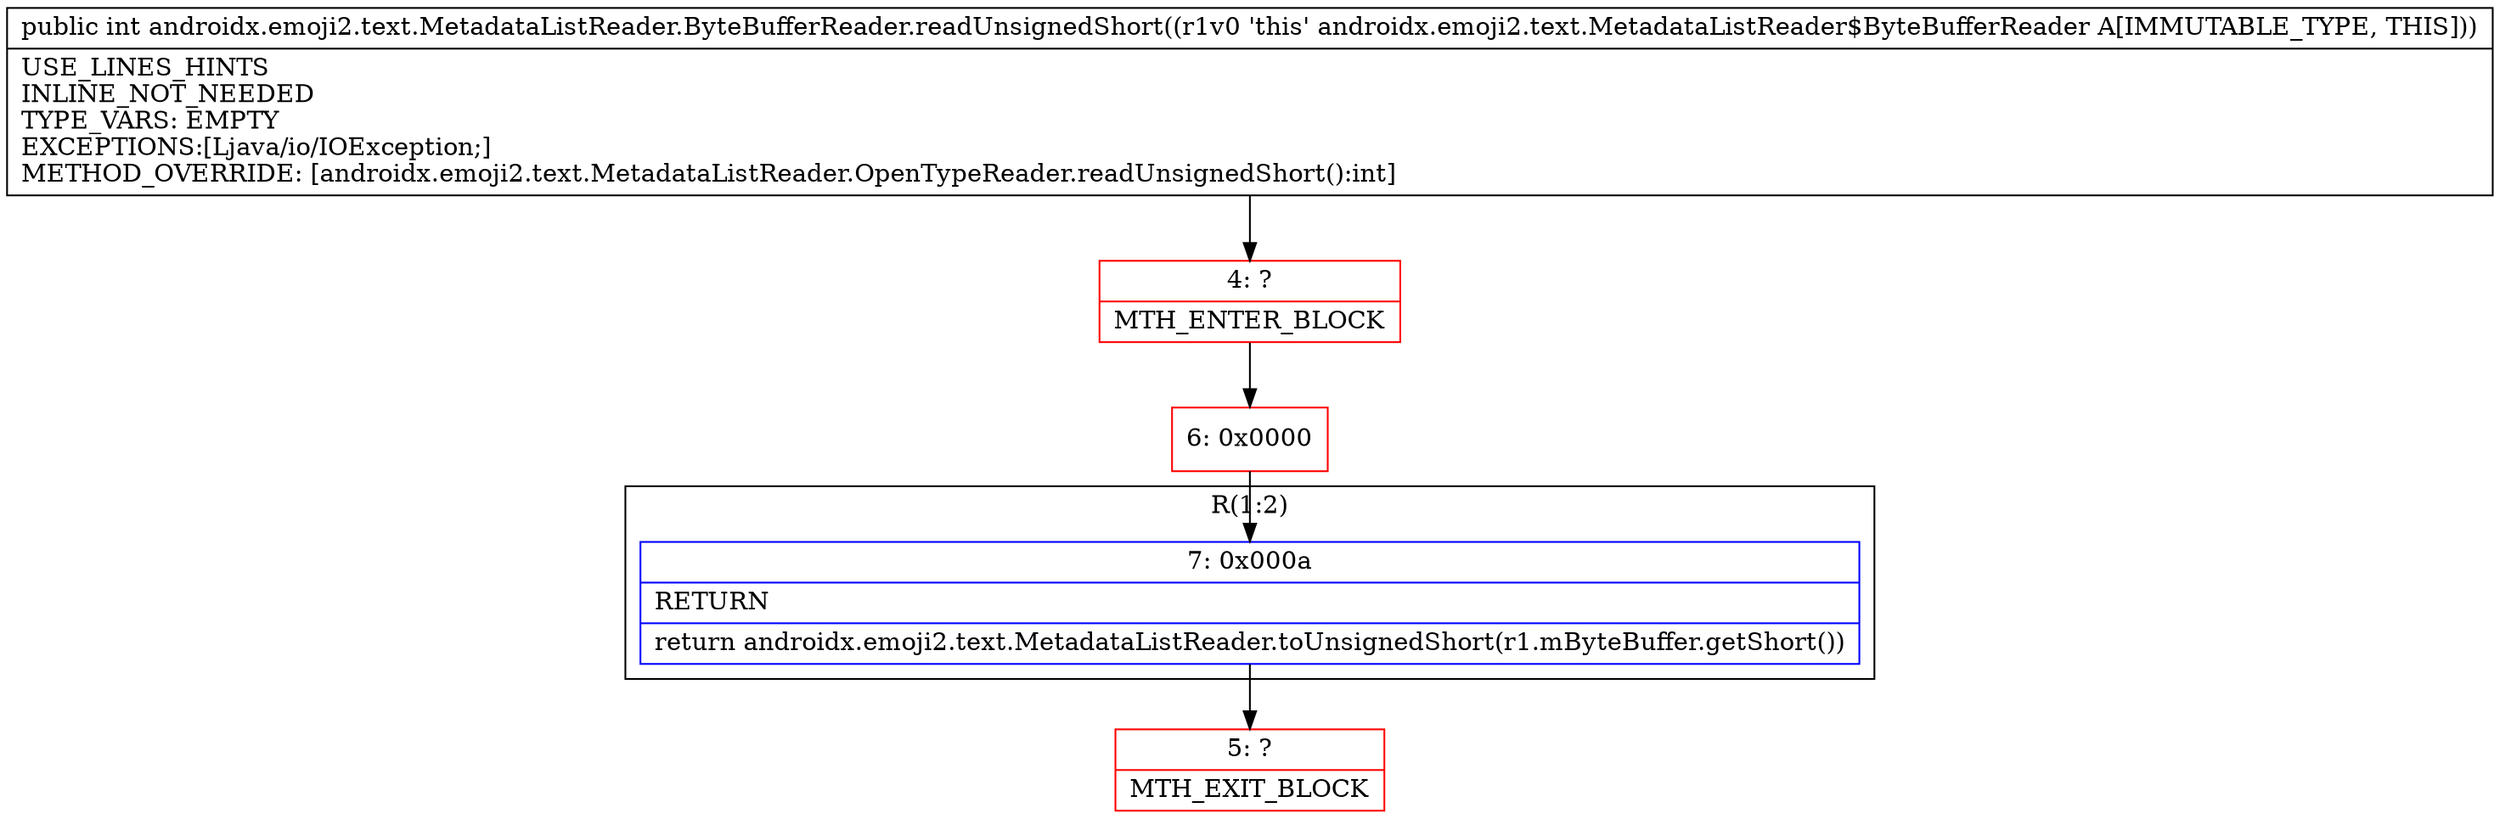 digraph "CFG forandroidx.emoji2.text.MetadataListReader.ByteBufferReader.readUnsignedShort()I" {
subgraph cluster_Region_1932115972 {
label = "R(1:2)";
node [shape=record,color=blue];
Node_7 [shape=record,label="{7\:\ 0x000a|RETURN\l|return androidx.emoji2.text.MetadataListReader.toUnsignedShort(r1.mByteBuffer.getShort())\l}"];
}
Node_4 [shape=record,color=red,label="{4\:\ ?|MTH_ENTER_BLOCK\l}"];
Node_6 [shape=record,color=red,label="{6\:\ 0x0000}"];
Node_5 [shape=record,color=red,label="{5\:\ ?|MTH_EXIT_BLOCK\l}"];
MethodNode[shape=record,label="{public int androidx.emoji2.text.MetadataListReader.ByteBufferReader.readUnsignedShort((r1v0 'this' androidx.emoji2.text.MetadataListReader$ByteBufferReader A[IMMUTABLE_TYPE, THIS]))  | USE_LINES_HINTS\lINLINE_NOT_NEEDED\lTYPE_VARS: EMPTY\lEXCEPTIONS:[Ljava\/io\/IOException;]\lMETHOD_OVERRIDE: [androidx.emoji2.text.MetadataListReader.OpenTypeReader.readUnsignedShort():int]\l}"];
MethodNode -> Node_4;Node_7 -> Node_5;
Node_4 -> Node_6;
Node_6 -> Node_7;
}

